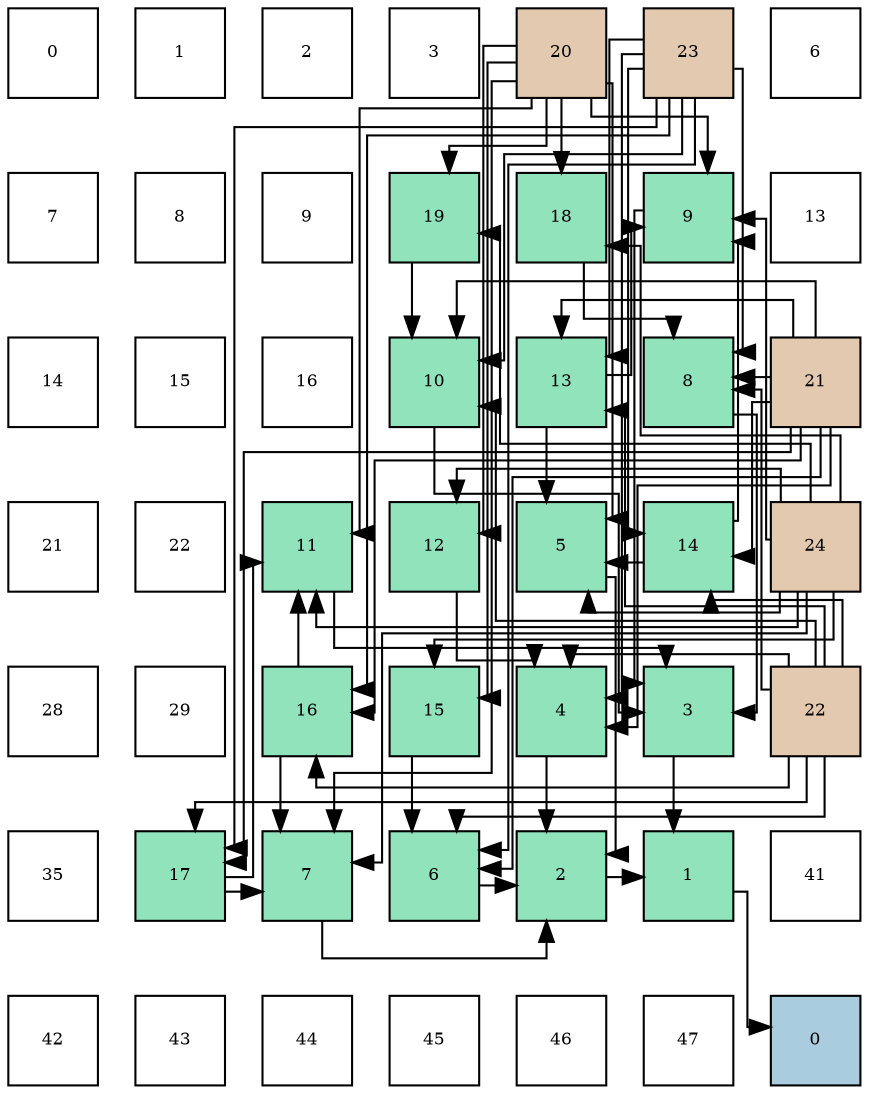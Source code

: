 digraph layout{
 rankdir=TB;
 splines=ortho;
 node [style=filled shape=square fixedsize=true width=0.6];
0[label="0", fontsize=8, fillcolor="#ffffff"];
1[label="1", fontsize=8, fillcolor="#ffffff"];
2[label="2", fontsize=8, fillcolor="#ffffff"];
3[label="3", fontsize=8, fillcolor="#ffffff"];
4[label="20", fontsize=8, fillcolor="#e3c9af"];
5[label="23", fontsize=8, fillcolor="#e3c9af"];
6[label="6", fontsize=8, fillcolor="#ffffff"];
7[label="7", fontsize=8, fillcolor="#ffffff"];
8[label="8", fontsize=8, fillcolor="#ffffff"];
9[label="9", fontsize=8, fillcolor="#ffffff"];
10[label="19", fontsize=8, fillcolor="#91e3bb"];
11[label="18", fontsize=8, fillcolor="#91e3bb"];
12[label="9", fontsize=8, fillcolor="#91e3bb"];
13[label="13", fontsize=8, fillcolor="#ffffff"];
14[label="14", fontsize=8, fillcolor="#ffffff"];
15[label="15", fontsize=8, fillcolor="#ffffff"];
16[label="16", fontsize=8, fillcolor="#ffffff"];
17[label="10", fontsize=8, fillcolor="#91e3bb"];
18[label="13", fontsize=8, fillcolor="#91e3bb"];
19[label="8", fontsize=8, fillcolor="#91e3bb"];
20[label="21", fontsize=8, fillcolor="#e3c9af"];
21[label="21", fontsize=8, fillcolor="#ffffff"];
22[label="22", fontsize=8, fillcolor="#ffffff"];
23[label="11", fontsize=8, fillcolor="#91e3bb"];
24[label="12", fontsize=8, fillcolor="#91e3bb"];
25[label="5", fontsize=8, fillcolor="#91e3bb"];
26[label="14", fontsize=8, fillcolor="#91e3bb"];
27[label="24", fontsize=8, fillcolor="#e3c9af"];
28[label="28", fontsize=8, fillcolor="#ffffff"];
29[label="29", fontsize=8, fillcolor="#ffffff"];
30[label="16", fontsize=8, fillcolor="#91e3bb"];
31[label="15", fontsize=8, fillcolor="#91e3bb"];
32[label="4", fontsize=8, fillcolor="#91e3bb"];
33[label="3", fontsize=8, fillcolor="#91e3bb"];
34[label="22", fontsize=8, fillcolor="#e3c9af"];
35[label="35", fontsize=8, fillcolor="#ffffff"];
36[label="17", fontsize=8, fillcolor="#91e3bb"];
37[label="7", fontsize=8, fillcolor="#91e3bb"];
38[label="6", fontsize=8, fillcolor="#91e3bb"];
39[label="2", fontsize=8, fillcolor="#91e3bb"];
40[label="1", fontsize=8, fillcolor="#91e3bb"];
41[label="41", fontsize=8, fillcolor="#ffffff"];
42[label="42", fontsize=8, fillcolor="#ffffff"];
43[label="43", fontsize=8, fillcolor="#ffffff"];
44[label="44", fontsize=8, fillcolor="#ffffff"];
45[label="45", fontsize=8, fillcolor="#ffffff"];
46[label="46", fontsize=8, fillcolor="#ffffff"];
47[label="47", fontsize=8, fillcolor="#ffffff"];
48[label="0", fontsize=8, fillcolor="#a9ccde"];
edge [constraint=false, style=vis];40 -> 48;
39 -> 40;
33 -> 40;
32 -> 39;
25 -> 39;
38 -> 39;
37 -> 39;
19 -> 33;
12 -> 33;
17 -> 33;
23 -> 33;
24 -> 32;
20 -> 32;
34 -> 32;
5 -> 32;
18 -> 25;
26 -> 25;
4 -> 25;
27 -> 25;
31 -> 38;
20 -> 38;
34 -> 38;
5 -> 38;
30 -> 37;
36 -> 37;
4 -> 37;
27 -> 37;
11 -> 19;
20 -> 19;
34 -> 19;
5 -> 19;
18 -> 12;
26 -> 12;
4 -> 12;
27 -> 12;
10 -> 17;
20 -> 17;
34 -> 17;
5 -> 17;
30 -> 23;
36 -> 23;
4 -> 23;
27 -> 23;
4 -> 24;
27 -> 24;
20 -> 18;
34 -> 18;
5 -> 18;
20 -> 26;
34 -> 26;
5 -> 26;
4 -> 31;
27 -> 31;
20 -> 30;
34 -> 30;
5 -> 30;
20 -> 36;
34 -> 36;
5 -> 36;
4 -> 11;
27 -> 11;
4 -> 10;
27 -> 10;
edge [constraint=true, style=invis];
0 -> 7 -> 14 -> 21 -> 28 -> 35 -> 42;
1 -> 8 -> 15 -> 22 -> 29 -> 36 -> 43;
2 -> 9 -> 16 -> 23 -> 30 -> 37 -> 44;
3 -> 10 -> 17 -> 24 -> 31 -> 38 -> 45;
4 -> 11 -> 18 -> 25 -> 32 -> 39 -> 46;
5 -> 12 -> 19 -> 26 -> 33 -> 40 -> 47;
6 -> 13 -> 20 -> 27 -> 34 -> 41 -> 48;
rank = same {0 -> 1 -> 2 -> 3 -> 4 -> 5 -> 6};
rank = same {7 -> 8 -> 9 -> 10 -> 11 -> 12 -> 13};
rank = same {14 -> 15 -> 16 -> 17 -> 18 -> 19 -> 20};
rank = same {21 -> 22 -> 23 -> 24 -> 25 -> 26 -> 27};
rank = same {28 -> 29 -> 30 -> 31 -> 32 -> 33 -> 34};
rank = same {35 -> 36 -> 37 -> 38 -> 39 -> 40 -> 41};
rank = same {42 -> 43 -> 44 -> 45 -> 46 -> 47 -> 48};
}